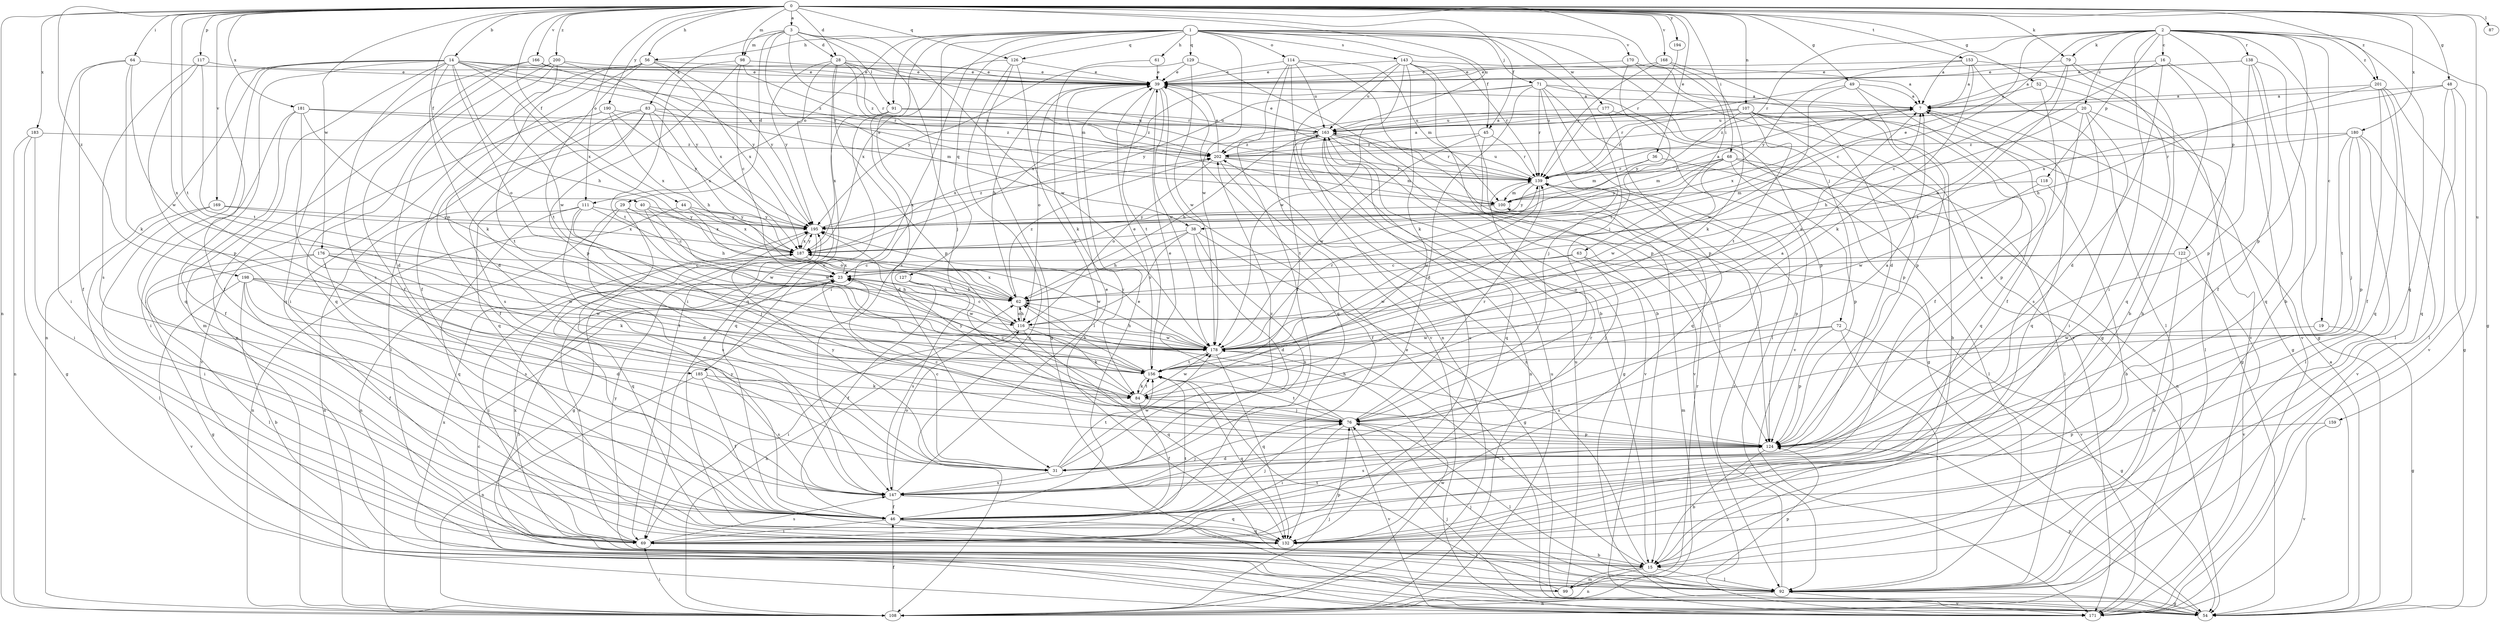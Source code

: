 strict digraph  {
0;
1;
2;
3;
7;
14;
15;
16;
19;
20;
23;
28;
29;
31;
36;
38;
39;
40;
44;
45;
46;
48;
49;
52;
54;
56;
61;
62;
63;
64;
68;
69;
71;
72;
76;
79;
83;
84;
87;
91;
92;
98;
99;
100;
107;
108;
111;
114;
116;
117;
118;
122;
124;
126;
127;
129;
132;
138;
139;
143;
147;
153;
156;
159;
163;
166;
168;
169;
170;
171;
176;
177;
178;
180;
181;
183;
185;
187;
190;
194;
195;
198;
200;
201;
202;
0 -> 3  [label=a];
0 -> 14  [label=b];
0 -> 28  [label=d];
0 -> 36  [label=e];
0 -> 40  [label=f];
0 -> 44  [label=f];
0 -> 45  [label=f];
0 -> 48  [label=g];
0 -> 49  [label=g];
0 -> 52  [label=g];
0 -> 56  [label=h];
0 -> 63  [label=i];
0 -> 64  [label=i];
0 -> 68  [label=i];
0 -> 79  [label=k];
0 -> 87  [label=l];
0 -> 98  [label=m];
0 -> 107  [label=n];
0 -> 108  [label=n];
0 -> 111  [label=o];
0 -> 117  [label=p];
0 -> 126  [label=q];
0 -> 153  [label=t];
0 -> 156  [label=t];
0 -> 159  [label=u];
0 -> 163  [label=u];
0 -> 166  [label=v];
0 -> 168  [label=v];
0 -> 169  [label=v];
0 -> 176  [label=w];
0 -> 180  [label=x];
0 -> 181  [label=x];
0 -> 183  [label=x];
0 -> 185  [label=x];
0 -> 190  [label=y];
0 -> 194  [label=y];
0 -> 198  [label=z];
0 -> 200  [label=z];
0 -> 201  [label=z];
1 -> 45  [label=f];
1 -> 56  [label=h];
1 -> 61  [label=h];
1 -> 69  [label=i];
1 -> 71  [label=j];
1 -> 72  [label=j];
1 -> 76  [label=j];
1 -> 91  [label=l];
1 -> 111  [label=o];
1 -> 114  [label=o];
1 -> 126  [label=q];
1 -> 127  [label=q];
1 -> 129  [label=q];
1 -> 143  [label=s];
1 -> 147  [label=s];
1 -> 170  [label=v];
1 -> 177  [label=w];
1 -> 178  [label=w];
1 -> 185  [label=x];
2 -> 7  [label=a];
2 -> 15  [label=b];
2 -> 16  [label=c];
2 -> 19  [label=c];
2 -> 20  [label=c];
2 -> 23  [label=c];
2 -> 38  [label=e];
2 -> 54  [label=g];
2 -> 69  [label=i];
2 -> 79  [label=k];
2 -> 118  [label=p];
2 -> 122  [label=p];
2 -> 124  [label=p];
2 -> 132  [label=q];
2 -> 138  [label=r];
2 -> 139  [label=r];
2 -> 201  [label=z];
3 -> 28  [label=d];
3 -> 29  [label=d];
3 -> 38  [label=e];
3 -> 76  [label=j];
3 -> 83  [label=k];
3 -> 91  [label=l];
3 -> 98  [label=m];
3 -> 139  [label=r];
3 -> 178  [label=w];
7 -> 132  [label=q];
7 -> 163  [label=u];
7 -> 187  [label=x];
14 -> 39  [label=e];
14 -> 46  [label=f];
14 -> 62  [label=h];
14 -> 69  [label=i];
14 -> 84  [label=k];
14 -> 99  [label=m];
14 -> 108  [label=n];
14 -> 116  [label=o];
14 -> 132  [label=q];
14 -> 139  [label=r];
14 -> 147  [label=s];
14 -> 187  [label=x];
14 -> 195  [label=y];
14 -> 202  [label=z];
15 -> 92  [label=l];
15 -> 99  [label=m];
15 -> 108  [label=n];
15 -> 187  [label=x];
15 -> 195  [label=y];
15 -> 202  [label=z];
16 -> 15  [label=b];
16 -> 31  [label=d];
16 -> 39  [label=e];
16 -> 116  [label=o];
16 -> 171  [label=v];
19 -> 54  [label=g];
19 -> 178  [label=w];
20 -> 62  [label=h];
20 -> 69  [label=i];
20 -> 92  [label=l];
20 -> 124  [label=p];
20 -> 147  [label=s];
20 -> 163  [label=u];
20 -> 202  [label=z];
23 -> 62  [label=h];
23 -> 69  [label=i];
23 -> 92  [label=l];
23 -> 178  [label=w];
23 -> 187  [label=x];
28 -> 39  [label=e];
28 -> 69  [label=i];
28 -> 100  [label=m];
28 -> 124  [label=p];
28 -> 132  [label=q];
28 -> 139  [label=r];
28 -> 195  [label=y];
28 -> 202  [label=z];
29 -> 54  [label=g];
29 -> 108  [label=n];
29 -> 147  [label=s];
29 -> 178  [label=w];
29 -> 195  [label=y];
31 -> 23  [label=c];
31 -> 147  [label=s];
31 -> 156  [label=t];
31 -> 178  [label=w];
31 -> 195  [label=y];
31 -> 202  [label=z];
36 -> 92  [label=l];
36 -> 100  [label=m];
36 -> 139  [label=r];
38 -> 31  [label=d];
38 -> 54  [label=g];
38 -> 62  [label=h];
38 -> 116  [label=o];
38 -> 147  [label=s];
38 -> 187  [label=x];
39 -> 7  [label=a];
39 -> 62  [label=h];
39 -> 116  [label=o];
39 -> 132  [label=q];
39 -> 156  [label=t];
39 -> 178  [label=w];
40 -> 23  [label=c];
40 -> 178  [label=w];
40 -> 187  [label=x];
40 -> 195  [label=y];
44 -> 108  [label=n];
44 -> 116  [label=o];
44 -> 187  [label=x];
44 -> 195  [label=y];
45 -> 139  [label=r];
45 -> 171  [label=v];
45 -> 178  [label=w];
45 -> 202  [label=z];
46 -> 39  [label=e];
46 -> 69  [label=i];
46 -> 76  [label=j];
46 -> 92  [label=l];
46 -> 132  [label=q];
46 -> 195  [label=y];
48 -> 7  [label=a];
48 -> 92  [label=l];
48 -> 132  [label=q];
48 -> 171  [label=v];
48 -> 187  [label=x];
49 -> 7  [label=a];
49 -> 46  [label=f];
49 -> 124  [label=p];
49 -> 139  [label=r];
49 -> 178  [label=w];
52 -> 7  [label=a];
52 -> 46  [label=f];
52 -> 54  [label=g];
54 -> 7  [label=a];
54 -> 39  [label=e];
54 -> 76  [label=j];
54 -> 124  [label=p];
56 -> 31  [label=d];
56 -> 39  [label=e];
56 -> 46  [label=f];
56 -> 69  [label=i];
56 -> 156  [label=t];
56 -> 187  [label=x];
56 -> 195  [label=y];
61 -> 39  [label=e];
61 -> 84  [label=k];
62 -> 116  [label=o];
62 -> 187  [label=x];
62 -> 202  [label=z];
63 -> 23  [label=c];
63 -> 76  [label=j];
63 -> 171  [label=v];
63 -> 178  [label=w];
64 -> 39  [label=e];
64 -> 46  [label=f];
64 -> 69  [label=i];
64 -> 84  [label=k];
64 -> 178  [label=w];
68 -> 92  [label=l];
68 -> 100  [label=m];
68 -> 108  [label=n];
68 -> 124  [label=p];
68 -> 139  [label=r];
68 -> 178  [label=w];
68 -> 195  [label=y];
69 -> 15  [label=b];
69 -> 23  [label=c];
69 -> 124  [label=p];
69 -> 147  [label=s];
69 -> 156  [label=t];
69 -> 163  [label=u];
71 -> 7  [label=a];
71 -> 31  [label=d];
71 -> 76  [label=j];
71 -> 92  [label=l];
71 -> 124  [label=p];
71 -> 139  [label=r];
71 -> 171  [label=v];
71 -> 187  [label=x];
71 -> 195  [label=y];
72 -> 54  [label=g];
72 -> 92  [label=l];
72 -> 124  [label=p];
72 -> 147  [label=s];
72 -> 178  [label=w];
76 -> 7  [label=a];
76 -> 39  [label=e];
76 -> 69  [label=i];
76 -> 92  [label=l];
76 -> 124  [label=p];
76 -> 139  [label=r];
76 -> 156  [label=t];
76 -> 171  [label=v];
76 -> 195  [label=y];
79 -> 15  [label=b];
79 -> 23  [label=c];
79 -> 39  [label=e];
79 -> 132  [label=q];
79 -> 156  [label=t];
83 -> 46  [label=f];
83 -> 62  [label=h];
83 -> 92  [label=l];
83 -> 100  [label=m];
83 -> 132  [label=q];
83 -> 147  [label=s];
83 -> 163  [label=u];
83 -> 187  [label=x];
84 -> 7  [label=a];
84 -> 23  [label=c];
84 -> 46  [label=f];
84 -> 76  [label=j];
84 -> 156  [label=t];
84 -> 178  [label=w];
91 -> 31  [label=d];
91 -> 132  [label=q];
91 -> 163  [label=u];
91 -> 187  [label=x];
91 -> 202  [label=z];
92 -> 54  [label=g];
92 -> 76  [label=j];
92 -> 108  [label=n];
92 -> 139  [label=r];
92 -> 171  [label=v];
98 -> 23  [label=c];
98 -> 39  [label=e];
98 -> 124  [label=p];
98 -> 139  [label=r];
98 -> 156  [label=t];
99 -> 124  [label=p];
99 -> 139  [label=r];
99 -> 156  [label=t];
99 -> 163  [label=u];
99 -> 187  [label=x];
100 -> 7  [label=a];
100 -> 195  [label=y];
107 -> 15  [label=b];
107 -> 54  [label=g];
107 -> 124  [label=p];
107 -> 132  [label=q];
107 -> 139  [label=r];
107 -> 156  [label=t];
107 -> 163  [label=u];
107 -> 195  [label=y];
107 -> 202  [label=z];
108 -> 46  [label=f];
108 -> 62  [label=h];
108 -> 69  [label=i];
108 -> 76  [label=j];
108 -> 100  [label=m];
108 -> 163  [label=u];
108 -> 178  [label=w];
111 -> 31  [label=d];
111 -> 62  [label=h];
111 -> 76  [label=j];
111 -> 108  [label=n];
111 -> 132  [label=q];
111 -> 195  [label=y];
114 -> 15  [label=b];
114 -> 39  [label=e];
114 -> 46  [label=f];
114 -> 100  [label=m];
114 -> 124  [label=p];
114 -> 163  [label=u];
114 -> 171  [label=v];
116 -> 23  [label=c];
116 -> 62  [label=h];
116 -> 69  [label=i];
116 -> 84  [label=k];
116 -> 132  [label=q];
116 -> 178  [label=w];
117 -> 39  [label=e];
117 -> 124  [label=p];
117 -> 147  [label=s];
117 -> 156  [label=t];
118 -> 15  [label=b];
118 -> 100  [label=m];
118 -> 178  [label=w];
122 -> 15  [label=b];
122 -> 23  [label=c];
122 -> 116  [label=o];
122 -> 171  [label=v];
124 -> 7  [label=a];
124 -> 15  [label=b];
124 -> 23  [label=c];
124 -> 31  [label=d];
124 -> 62  [label=h];
124 -> 147  [label=s];
126 -> 39  [label=e];
126 -> 54  [label=g];
126 -> 92  [label=l];
126 -> 108  [label=n];
126 -> 187  [label=x];
127 -> 46  [label=f];
127 -> 62  [label=h];
127 -> 147  [label=s];
129 -> 39  [label=e];
129 -> 124  [label=p];
129 -> 178  [label=w];
129 -> 195  [label=y];
138 -> 7  [label=a];
138 -> 39  [label=e];
138 -> 46  [label=f];
138 -> 54  [label=g];
138 -> 124  [label=p];
138 -> 132  [label=q];
139 -> 100  [label=m];
139 -> 124  [label=p];
139 -> 163  [label=u];
139 -> 178  [label=w];
139 -> 195  [label=y];
143 -> 7  [label=a];
143 -> 15  [label=b];
143 -> 39  [label=e];
143 -> 84  [label=k];
143 -> 92  [label=l];
143 -> 108  [label=n];
143 -> 139  [label=r];
143 -> 163  [label=u];
143 -> 178  [label=w];
147 -> 39  [label=e];
147 -> 46  [label=f];
147 -> 76  [label=j];
147 -> 116  [label=o];
147 -> 132  [label=q];
147 -> 139  [label=r];
153 -> 7  [label=a];
153 -> 39  [label=e];
153 -> 84  [label=k];
153 -> 92  [label=l];
153 -> 171  [label=v];
153 -> 195  [label=y];
156 -> 39  [label=e];
156 -> 62  [label=h];
156 -> 84  [label=k];
156 -> 132  [label=q];
159 -> 124  [label=p];
159 -> 171  [label=v];
163 -> 7  [label=a];
163 -> 39  [label=e];
163 -> 54  [label=g];
163 -> 62  [label=h];
163 -> 108  [label=n];
163 -> 132  [label=q];
163 -> 139  [label=r];
163 -> 156  [label=t];
163 -> 171  [label=v];
163 -> 187  [label=x];
163 -> 202  [label=z];
166 -> 39  [label=e];
166 -> 46  [label=f];
166 -> 132  [label=q];
166 -> 195  [label=y];
168 -> 31  [label=d];
168 -> 39  [label=e];
168 -> 84  [label=k];
168 -> 139  [label=r];
169 -> 69  [label=i];
169 -> 92  [label=l];
169 -> 187  [label=x];
169 -> 195  [label=y];
170 -> 39  [label=e];
170 -> 54  [label=g];
170 -> 156  [label=t];
170 -> 171  [label=v];
171 -> 23  [label=c];
176 -> 23  [label=c];
176 -> 54  [label=g];
176 -> 84  [label=k];
176 -> 92  [label=l];
176 -> 147  [label=s];
176 -> 178  [label=w];
177 -> 54  [label=g];
177 -> 132  [label=q];
177 -> 163  [label=u];
178 -> 7  [label=a];
178 -> 15  [label=b];
178 -> 62  [label=h];
178 -> 132  [label=q];
178 -> 139  [label=r];
178 -> 156  [label=t];
178 -> 195  [label=y];
180 -> 76  [label=j];
180 -> 92  [label=l];
180 -> 124  [label=p];
180 -> 139  [label=r];
180 -> 156  [label=t];
180 -> 171  [label=v];
180 -> 202  [label=z];
181 -> 46  [label=f];
181 -> 69  [label=i];
181 -> 76  [label=j];
181 -> 116  [label=o];
181 -> 163  [label=u];
181 -> 202  [label=z];
183 -> 54  [label=g];
183 -> 69  [label=i];
183 -> 108  [label=n];
183 -> 202  [label=z];
185 -> 46  [label=f];
185 -> 84  [label=k];
185 -> 108  [label=n];
185 -> 147  [label=s];
187 -> 23  [label=c];
187 -> 178  [label=w];
187 -> 195  [label=y];
190 -> 156  [label=t];
190 -> 163  [label=u];
190 -> 171  [label=v];
190 -> 187  [label=x];
190 -> 195  [label=y];
194 -> 139  [label=r];
195 -> 132  [label=q];
195 -> 187  [label=x];
195 -> 202  [label=z];
198 -> 15  [label=b];
198 -> 31  [label=d];
198 -> 46  [label=f];
198 -> 62  [label=h];
198 -> 156  [label=t];
198 -> 171  [label=v];
198 -> 178  [label=w];
200 -> 31  [label=d];
200 -> 39  [label=e];
200 -> 108  [label=n];
200 -> 132  [label=q];
200 -> 178  [label=w];
200 -> 187  [label=x];
201 -> 7  [label=a];
201 -> 46  [label=f];
201 -> 54  [label=g];
201 -> 62  [label=h];
201 -> 92  [label=l];
201 -> 132  [label=q];
202 -> 7  [label=a];
202 -> 39  [label=e];
202 -> 46  [label=f];
202 -> 100  [label=m];
202 -> 116  [label=o];
202 -> 139  [label=r];
}
